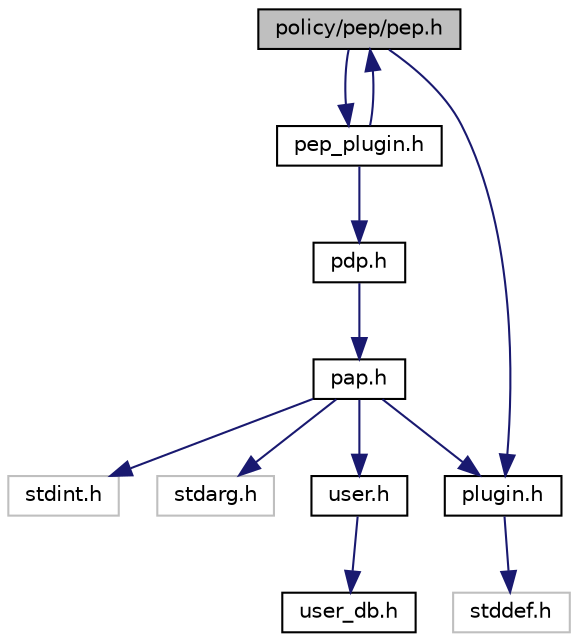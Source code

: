 digraph "policy/pep/pep.h"
{
  edge [fontname="Helvetica",fontsize="10",labelfontname="Helvetica",labelfontsize="10"];
  node [fontname="Helvetica",fontsize="10",shape=record];
  Node0 [label="policy/pep/pep.h",height=0.2,width=0.4,color="black", fillcolor="grey75", style="filled", fontcolor="black"];
  Node0 -> Node1 [color="midnightblue",fontsize="10",style="solid",fontname="Helvetica"];
  Node1 [label="pep_plugin.h",height=0.2,width=0.4,color="black", fillcolor="white", style="filled",URL="$pep__plugin_8h.html"];
  Node1 -> Node2 [color="midnightblue",fontsize="10",style="solid",fontname="Helvetica"];
  Node2 [label="pdp.h",height=0.2,width=0.4,color="black", fillcolor="white", style="filled",URL="$pdp_8h.html"];
  Node2 -> Node3 [color="midnightblue",fontsize="10",style="solid",fontname="Helvetica"];
  Node3 [label="pap.h",height=0.2,width=0.4,color="black", fillcolor="white", style="filled",URL="$pap_8h.html"];
  Node3 -> Node4 [color="midnightblue",fontsize="10",style="solid",fontname="Helvetica"];
  Node4 [label="stdarg.h",height=0.2,width=0.4,color="grey75", fillcolor="white", style="filled"];
  Node3 -> Node5 [color="midnightblue",fontsize="10",style="solid",fontname="Helvetica"];
  Node5 [label="stdint.h",height=0.2,width=0.4,color="grey75", fillcolor="white", style="filled"];
  Node3 -> Node6 [color="midnightblue",fontsize="10",style="solid",fontname="Helvetica"];
  Node6 [label="plugin.h",height=0.2,width=0.4,color="black", fillcolor="white", style="filled",URL="$plugin_8h.html"];
  Node6 -> Node7 [color="midnightblue",fontsize="10",style="solid",fontname="Helvetica"];
  Node7 [label="stddef.h",height=0.2,width=0.4,color="grey75", fillcolor="white", style="filled"];
  Node3 -> Node8 [color="midnightblue",fontsize="10",style="solid",fontname="Helvetica"];
  Node8 [label="user.h",height=0.2,width=0.4,color="black", fillcolor="white", style="filled",URL="$user_8h.html"];
  Node8 -> Node9 [color="midnightblue",fontsize="10",style="solid",fontname="Helvetica"];
  Node9 [label="user_db.h",height=0.2,width=0.4,color="black", fillcolor="white", style="filled",URL="$user__db_8h.html"];
  Node1 -> Node0 [color="midnightblue",fontsize="10",style="solid",fontname="Helvetica"];
  Node0 -> Node6 [color="midnightblue",fontsize="10",style="solid",fontname="Helvetica"];
}
